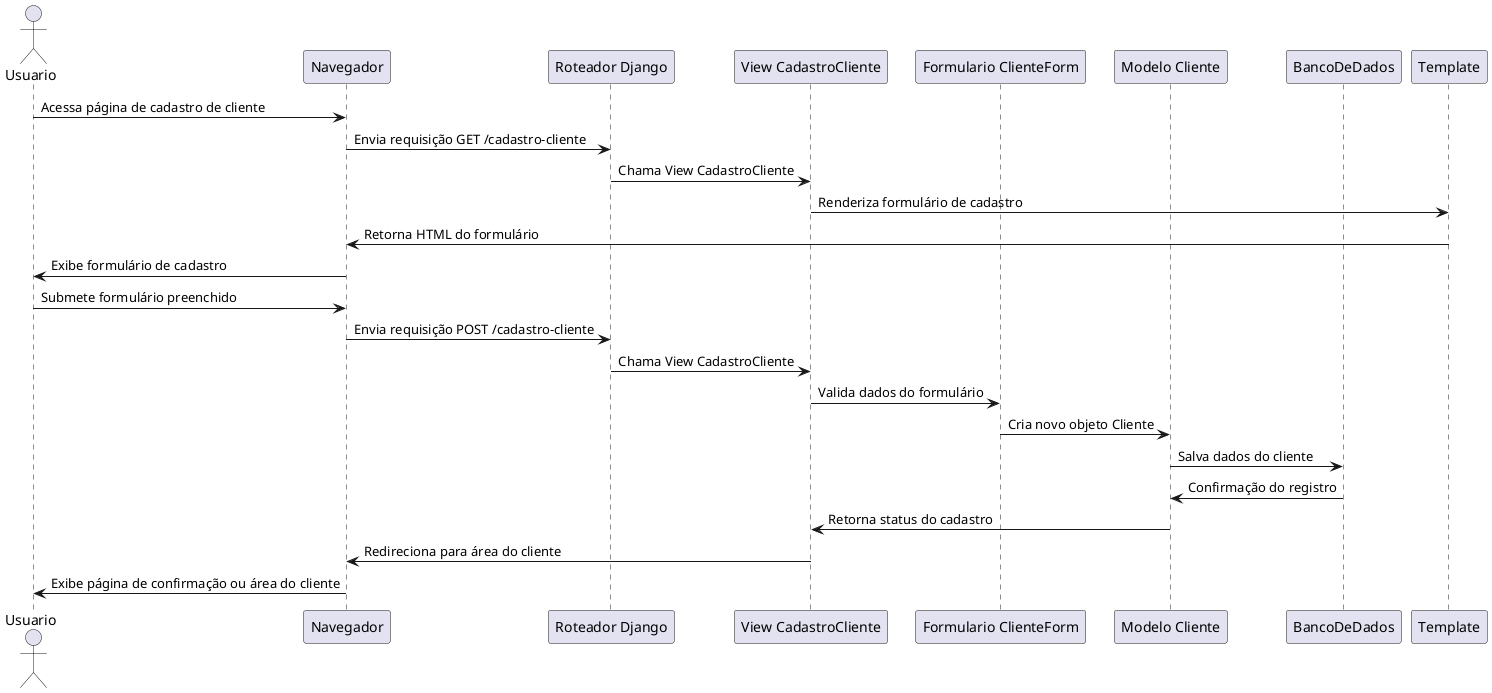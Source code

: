 @startuml

actor Usuario
participant Navegador
participant "Roteador Django" as Roteador
participant "View CadastroCliente" as View
participant "Formulario ClienteForm" as Formulario
participant "Modelo Cliente" as Modelo
participant BancoDeDados
participant Template

Usuario -> Navegador: Acessa página de cadastro de cliente
Navegador -> Roteador: Envia requisição GET /cadastro-cliente
Roteador -> View: Chama View CadastroCliente
View -> Template: Renderiza formulário de cadastro
Template -> Navegador: Retorna HTML do formulário
Navegador -> Usuario: Exibe formulário de cadastro

Usuario -> Navegador: Submete formulário preenchido
Navegador -> Roteador: Envia requisição POST /cadastro-cliente
Roteador -> View: Chama View CadastroCliente
View -> Formulario: Valida dados do formulário
Formulario -> Modelo: Cria novo objeto Cliente
Modelo -> BancoDeDados: Salva dados do cliente
BancoDeDados -> Modelo: Confirmação do registro
Modelo -> View: Retorna status do cadastro
View -> Navegador: Redireciona para área do cliente
Navegador -> Usuario: Exibe página de confirmação ou área do cliente

@enduml
